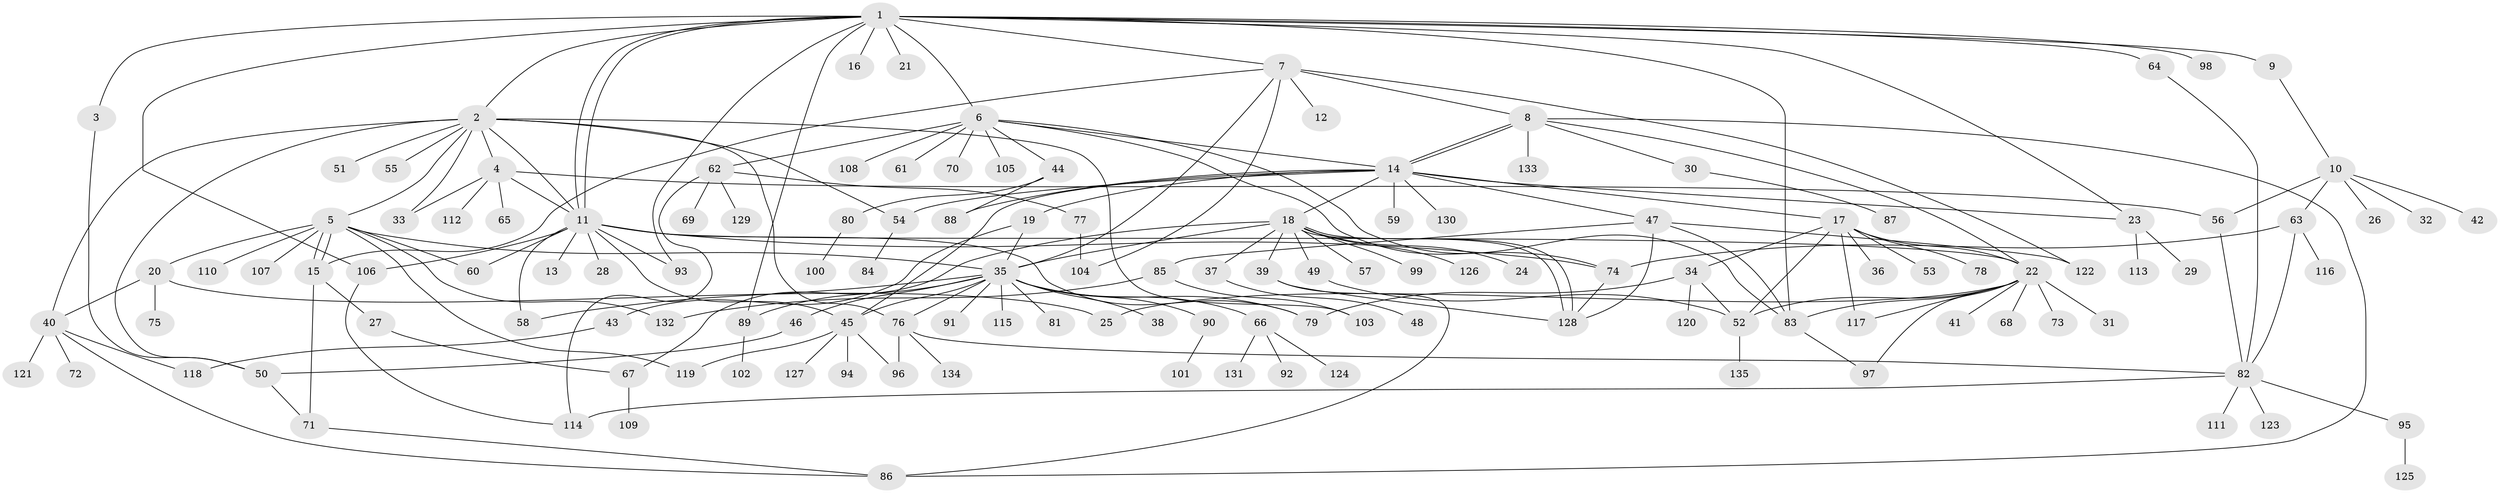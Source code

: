// Generated by graph-tools (version 1.1) at 2025/14/03/09/25 04:14:25]
// undirected, 135 vertices, 196 edges
graph export_dot {
graph [start="1"]
  node [color=gray90,style=filled];
  1;
  2;
  3;
  4;
  5;
  6;
  7;
  8;
  9;
  10;
  11;
  12;
  13;
  14;
  15;
  16;
  17;
  18;
  19;
  20;
  21;
  22;
  23;
  24;
  25;
  26;
  27;
  28;
  29;
  30;
  31;
  32;
  33;
  34;
  35;
  36;
  37;
  38;
  39;
  40;
  41;
  42;
  43;
  44;
  45;
  46;
  47;
  48;
  49;
  50;
  51;
  52;
  53;
  54;
  55;
  56;
  57;
  58;
  59;
  60;
  61;
  62;
  63;
  64;
  65;
  66;
  67;
  68;
  69;
  70;
  71;
  72;
  73;
  74;
  75;
  76;
  77;
  78;
  79;
  80;
  81;
  82;
  83;
  84;
  85;
  86;
  87;
  88;
  89;
  90;
  91;
  92;
  93;
  94;
  95;
  96;
  97;
  98;
  99;
  100;
  101;
  102;
  103;
  104;
  105;
  106;
  107;
  108;
  109;
  110;
  111;
  112;
  113;
  114;
  115;
  116;
  117;
  118;
  119;
  120;
  121;
  122;
  123;
  124;
  125;
  126;
  127;
  128;
  129;
  130;
  131;
  132;
  133;
  134;
  135;
  1 -- 2;
  1 -- 3;
  1 -- 6;
  1 -- 7;
  1 -- 9;
  1 -- 11;
  1 -- 11;
  1 -- 16;
  1 -- 21;
  1 -- 23;
  1 -- 64;
  1 -- 83;
  1 -- 89;
  1 -- 93;
  1 -- 98;
  1 -- 106;
  2 -- 4;
  2 -- 5;
  2 -- 11;
  2 -- 33;
  2 -- 40;
  2 -- 50;
  2 -- 51;
  2 -- 54;
  2 -- 55;
  2 -- 76;
  2 -- 103;
  3 -- 50;
  4 -- 11;
  4 -- 33;
  4 -- 56;
  4 -- 65;
  4 -- 112;
  5 -- 15;
  5 -- 15;
  5 -- 20;
  5 -- 35;
  5 -- 60;
  5 -- 107;
  5 -- 110;
  5 -- 119;
  5 -- 132;
  6 -- 14;
  6 -- 44;
  6 -- 61;
  6 -- 62;
  6 -- 70;
  6 -- 74;
  6 -- 83;
  6 -- 105;
  6 -- 108;
  7 -- 8;
  7 -- 12;
  7 -- 15;
  7 -- 35;
  7 -- 104;
  7 -- 122;
  8 -- 14;
  8 -- 14;
  8 -- 22;
  8 -- 30;
  8 -- 86;
  8 -- 133;
  9 -- 10;
  10 -- 26;
  10 -- 32;
  10 -- 42;
  10 -- 56;
  10 -- 63;
  11 -- 13;
  11 -- 22;
  11 -- 28;
  11 -- 45;
  11 -- 58;
  11 -- 60;
  11 -- 74;
  11 -- 79;
  11 -- 93;
  11 -- 106;
  14 -- 17;
  14 -- 18;
  14 -- 19;
  14 -- 23;
  14 -- 45;
  14 -- 47;
  14 -- 54;
  14 -- 59;
  14 -- 88;
  14 -- 130;
  15 -- 27;
  15 -- 71;
  17 -- 22;
  17 -- 34;
  17 -- 36;
  17 -- 52;
  17 -- 53;
  17 -- 78;
  17 -- 117;
  18 -- 24;
  18 -- 35;
  18 -- 37;
  18 -- 39;
  18 -- 49;
  18 -- 57;
  18 -- 67;
  18 -- 99;
  18 -- 126;
  18 -- 128;
  18 -- 128;
  19 -- 35;
  19 -- 43;
  20 -- 25;
  20 -- 40;
  20 -- 75;
  22 -- 25;
  22 -- 31;
  22 -- 41;
  22 -- 52;
  22 -- 68;
  22 -- 73;
  22 -- 83;
  22 -- 97;
  22 -- 117;
  23 -- 29;
  23 -- 113;
  27 -- 67;
  30 -- 87;
  34 -- 52;
  34 -- 79;
  34 -- 120;
  35 -- 38;
  35 -- 45;
  35 -- 46;
  35 -- 58;
  35 -- 66;
  35 -- 76;
  35 -- 79;
  35 -- 81;
  35 -- 89;
  35 -- 90;
  35 -- 91;
  35 -- 115;
  37 -- 48;
  39 -- 86;
  39 -- 128;
  40 -- 72;
  40 -- 86;
  40 -- 118;
  40 -- 121;
  43 -- 118;
  44 -- 80;
  44 -- 88;
  45 -- 94;
  45 -- 96;
  45 -- 119;
  45 -- 127;
  46 -- 50;
  47 -- 83;
  47 -- 85;
  47 -- 122;
  47 -- 128;
  49 -- 52;
  50 -- 71;
  52 -- 135;
  54 -- 84;
  56 -- 82;
  62 -- 69;
  62 -- 77;
  62 -- 114;
  62 -- 129;
  63 -- 74;
  63 -- 82;
  63 -- 116;
  64 -- 82;
  66 -- 92;
  66 -- 124;
  66 -- 131;
  67 -- 109;
  71 -- 86;
  74 -- 128;
  76 -- 82;
  76 -- 96;
  76 -- 134;
  77 -- 104;
  80 -- 100;
  82 -- 95;
  82 -- 111;
  82 -- 114;
  82 -- 123;
  83 -- 97;
  85 -- 103;
  85 -- 132;
  89 -- 102;
  90 -- 101;
  95 -- 125;
  106 -- 114;
}
